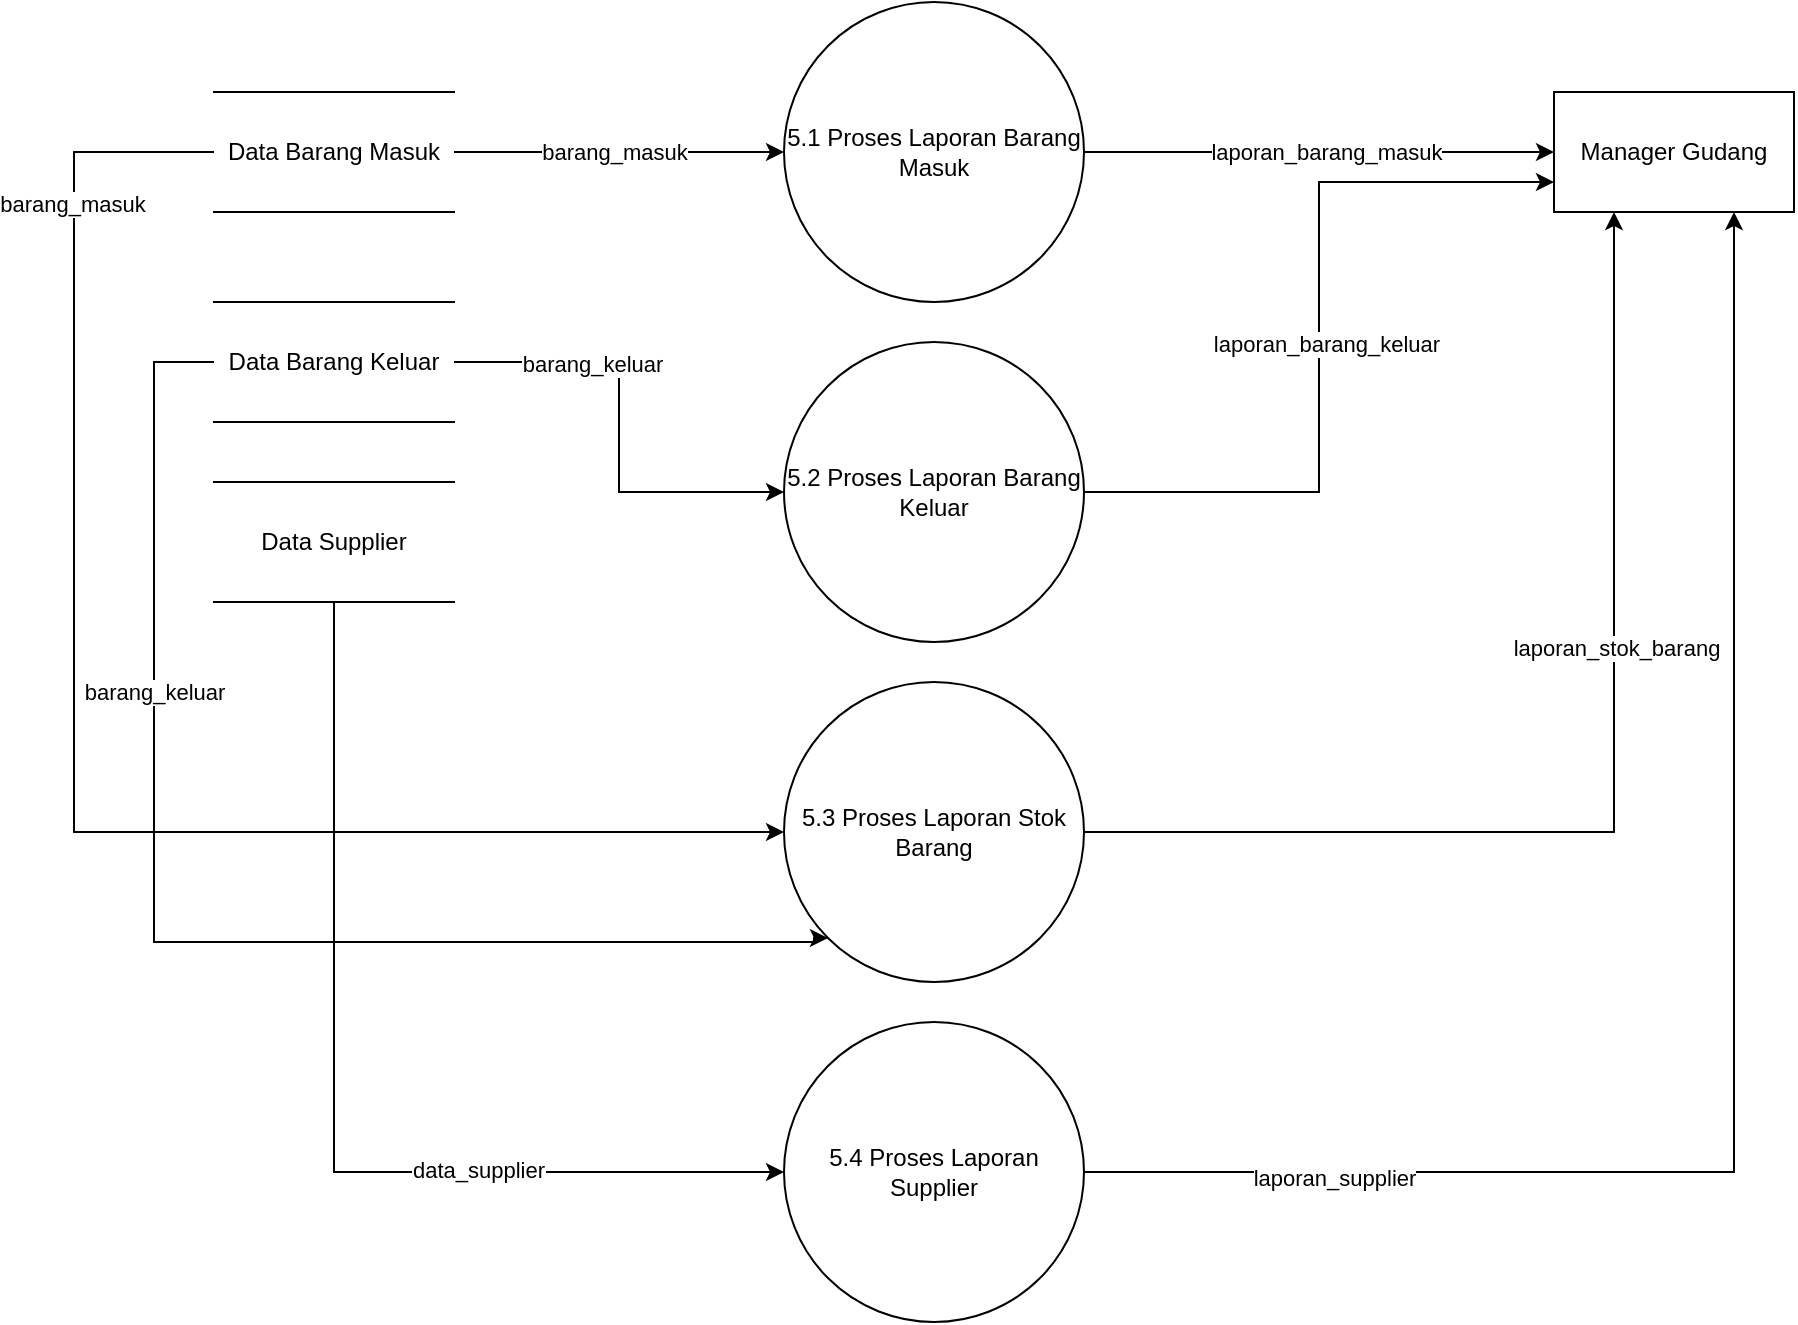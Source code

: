 <mxfile version="21.6.3" type="github">
  <diagram name="Page-1" id="Q4WIOze9odMph-b-LJnT">
    <mxGraphModel dx="1434" dy="774" grid="1" gridSize="10" guides="1" tooltips="1" connect="1" arrows="1" fold="1" page="1" pageScale="1" pageWidth="1100" pageHeight="850" math="0" shadow="0">
      <root>
        <mxCell id="0" />
        <mxCell id="1" parent="0" />
        <mxCell id="dGkEVyGCA5SKuF6fMYLg-1" style="edgeStyle=orthogonalEdgeStyle;rounded=0;orthogonalLoop=1;jettySize=auto;html=1;exitX=1;exitY=0.5;exitDx=0;exitDy=0;entryX=0;entryY=0.5;entryDx=0;entryDy=0;" edge="1" parent="1" source="dGkEVyGCA5SKuF6fMYLg-3" target="dGkEVyGCA5SKuF6fMYLg-8">
          <mxGeometry relative="1" as="geometry" />
        </mxCell>
        <mxCell id="dGkEVyGCA5SKuF6fMYLg-2" value="&lt;div&gt;barang_masuk&lt;/div&gt;" style="edgeLabel;html=1;align=center;verticalAlign=middle;resizable=0;points=[];" vertex="1" connectable="0" parent="dGkEVyGCA5SKuF6fMYLg-1">
          <mxGeometry x="0.369" y="-1" relative="1" as="geometry">
            <mxPoint x="-33" y="-1" as="offset" />
          </mxGeometry>
        </mxCell>
        <mxCell id="dGkEVyGCA5SKuF6fMYLg-21" style="edgeStyle=orthogonalEdgeStyle;rounded=0;orthogonalLoop=1;jettySize=auto;html=1;exitX=0;exitY=0.5;exitDx=0;exitDy=0;entryX=0;entryY=0.5;entryDx=0;entryDy=0;" edge="1" parent="1" source="dGkEVyGCA5SKuF6fMYLg-3" target="dGkEVyGCA5SKuF6fMYLg-17">
          <mxGeometry relative="1" as="geometry">
            <Array as="points">
              <mxPoint x="120" y="305" />
              <mxPoint x="120" y="645" />
            </Array>
          </mxGeometry>
        </mxCell>
        <mxCell id="dGkEVyGCA5SKuF6fMYLg-24" value="barang_masuk" style="edgeLabel;html=1;align=center;verticalAlign=middle;resizable=0;points=[];" vertex="1" connectable="0" parent="dGkEVyGCA5SKuF6fMYLg-21">
          <mxGeometry x="-0.75" y="-1" relative="1" as="geometry">
            <mxPoint as="offset" />
          </mxGeometry>
        </mxCell>
        <mxCell id="dGkEVyGCA5SKuF6fMYLg-3" value="Data Barang Masuk" style="shape=partialRectangle;whiteSpace=wrap;html=1;left=0;right=0;fillColor=none;" vertex="1" parent="1">
          <mxGeometry x="190" y="275" width="120" height="60" as="geometry" />
        </mxCell>
        <mxCell id="dGkEVyGCA5SKuF6fMYLg-13" style="edgeStyle=orthogonalEdgeStyle;rounded=0;orthogonalLoop=1;jettySize=auto;html=1;exitX=1;exitY=0.5;exitDx=0;exitDy=0;entryX=0;entryY=0.5;entryDx=0;entryDy=0;" edge="1" parent="1" source="dGkEVyGCA5SKuF6fMYLg-8" target="dGkEVyGCA5SKuF6fMYLg-9">
          <mxGeometry relative="1" as="geometry" />
        </mxCell>
        <mxCell id="dGkEVyGCA5SKuF6fMYLg-14" value="laporan_barang_masuk" style="edgeLabel;html=1;align=center;verticalAlign=middle;resizable=0;points=[];" vertex="1" connectable="0" parent="dGkEVyGCA5SKuF6fMYLg-13">
          <mxGeometry x="0.03" relative="1" as="geometry">
            <mxPoint as="offset" />
          </mxGeometry>
        </mxCell>
        <mxCell id="dGkEVyGCA5SKuF6fMYLg-8" value="5.1 Proses Laporan Barang Masuk" style="ellipse;whiteSpace=wrap;html=1;aspect=fixed;" vertex="1" parent="1">
          <mxGeometry x="475" y="230" width="150" height="150" as="geometry" />
        </mxCell>
        <mxCell id="dGkEVyGCA5SKuF6fMYLg-9" value="Manager Gudang" style="rounded=0;whiteSpace=wrap;html=1;" vertex="1" parent="1">
          <mxGeometry x="860" y="275" width="120" height="60" as="geometry" />
        </mxCell>
        <mxCell id="dGkEVyGCA5SKuF6fMYLg-26" style="edgeStyle=orthogonalEdgeStyle;rounded=0;orthogonalLoop=1;jettySize=auto;html=1;exitX=0.5;exitY=1;exitDx=0;exitDy=0;entryX=0;entryY=0.5;entryDx=0;entryDy=0;" edge="1" parent="1" source="dGkEVyGCA5SKuF6fMYLg-12" target="dGkEVyGCA5SKuF6fMYLg-18">
          <mxGeometry relative="1" as="geometry" />
        </mxCell>
        <mxCell id="dGkEVyGCA5SKuF6fMYLg-27" value="data_supplier" style="edgeLabel;html=1;align=center;verticalAlign=middle;resizable=0;points=[];" vertex="1" connectable="0" parent="dGkEVyGCA5SKuF6fMYLg-26">
          <mxGeometry x="0.4" y="1" relative="1" as="geometry">
            <mxPoint as="offset" />
          </mxGeometry>
        </mxCell>
        <mxCell id="dGkEVyGCA5SKuF6fMYLg-12" value="Data Supplier" style="shape=partialRectangle;whiteSpace=wrap;html=1;left=0;right=0;fillColor=none;" vertex="1" parent="1">
          <mxGeometry x="190" y="470" width="120" height="60" as="geometry" />
        </mxCell>
        <mxCell id="dGkEVyGCA5SKuF6fMYLg-20" style="edgeStyle=orthogonalEdgeStyle;rounded=0;orthogonalLoop=1;jettySize=auto;html=1;exitX=1;exitY=0.5;exitDx=0;exitDy=0;entryX=0;entryY=0.5;entryDx=0;entryDy=0;" edge="1" parent="1" source="dGkEVyGCA5SKuF6fMYLg-15" target="dGkEVyGCA5SKuF6fMYLg-16">
          <mxGeometry relative="1" as="geometry" />
        </mxCell>
        <mxCell id="dGkEVyGCA5SKuF6fMYLg-23" value="barang_keluar" style="edgeLabel;html=1;align=center;verticalAlign=middle;resizable=0;points=[];" vertex="1" connectable="0" parent="dGkEVyGCA5SKuF6fMYLg-20">
          <mxGeometry x="-0.4" y="-1" relative="1" as="geometry">
            <mxPoint as="offset" />
          </mxGeometry>
        </mxCell>
        <mxCell id="dGkEVyGCA5SKuF6fMYLg-22" style="edgeStyle=orthogonalEdgeStyle;rounded=0;orthogonalLoop=1;jettySize=auto;html=1;exitX=0;exitY=0.5;exitDx=0;exitDy=0;entryX=0;entryY=1;entryDx=0;entryDy=0;" edge="1" parent="1" source="dGkEVyGCA5SKuF6fMYLg-15" target="dGkEVyGCA5SKuF6fMYLg-17">
          <mxGeometry relative="1" as="geometry">
            <Array as="points">
              <mxPoint x="160" y="410" />
              <mxPoint x="160" y="700" />
              <mxPoint x="490" y="700" />
              <mxPoint x="490" y="698" />
            </Array>
          </mxGeometry>
        </mxCell>
        <mxCell id="dGkEVyGCA5SKuF6fMYLg-25" value="barang_keluar" style="edgeLabel;html=1;align=center;verticalAlign=middle;resizable=0;points=[];" vertex="1" connectable="0" parent="dGkEVyGCA5SKuF6fMYLg-22">
          <mxGeometry x="-0.408" relative="1" as="geometry">
            <mxPoint as="offset" />
          </mxGeometry>
        </mxCell>
        <mxCell id="dGkEVyGCA5SKuF6fMYLg-15" value="Data Barang Keluar" style="shape=partialRectangle;whiteSpace=wrap;html=1;left=0;right=0;fillColor=none;" vertex="1" parent="1">
          <mxGeometry x="190" y="380" width="120" height="60" as="geometry" />
        </mxCell>
        <mxCell id="dGkEVyGCA5SKuF6fMYLg-28" style="edgeStyle=orthogonalEdgeStyle;rounded=0;orthogonalLoop=1;jettySize=auto;html=1;exitX=1;exitY=0.5;exitDx=0;exitDy=0;entryX=0;entryY=0.75;entryDx=0;entryDy=0;" edge="1" parent="1" source="dGkEVyGCA5SKuF6fMYLg-16" target="dGkEVyGCA5SKuF6fMYLg-9">
          <mxGeometry relative="1" as="geometry" />
        </mxCell>
        <mxCell id="dGkEVyGCA5SKuF6fMYLg-29" value="laporan_barang_keluar" style="edgeLabel;html=1;align=center;verticalAlign=middle;resizable=0;points=[];" vertex="1" connectable="0" parent="dGkEVyGCA5SKuF6fMYLg-28">
          <mxGeometry x="-0.013" y="-2" relative="1" as="geometry">
            <mxPoint x="1" y="1" as="offset" />
          </mxGeometry>
        </mxCell>
        <mxCell id="dGkEVyGCA5SKuF6fMYLg-16" value="5.2 Proses Laporan Barang Keluar" style="ellipse;whiteSpace=wrap;html=1;aspect=fixed;" vertex="1" parent="1">
          <mxGeometry x="475" y="400" width="150" height="150" as="geometry" />
        </mxCell>
        <mxCell id="dGkEVyGCA5SKuF6fMYLg-17" value="5.3 Proses Laporan Stok Barang" style="ellipse;whiteSpace=wrap;html=1;aspect=fixed;" vertex="1" parent="1">
          <mxGeometry x="475" y="570" width="150" height="150" as="geometry" />
        </mxCell>
        <mxCell id="dGkEVyGCA5SKuF6fMYLg-31" style="edgeStyle=orthogonalEdgeStyle;rounded=0;orthogonalLoop=1;jettySize=auto;html=1;exitX=1;exitY=0.5;exitDx=0;exitDy=0;entryX=0.75;entryY=1;entryDx=0;entryDy=0;" edge="1" parent="1" source="dGkEVyGCA5SKuF6fMYLg-18" target="dGkEVyGCA5SKuF6fMYLg-9">
          <mxGeometry relative="1" as="geometry" />
        </mxCell>
        <mxCell id="dGkEVyGCA5SKuF6fMYLg-32" value="laporan_supplier" style="edgeLabel;html=1;align=center;verticalAlign=middle;resizable=0;points=[];" vertex="1" connectable="0" parent="dGkEVyGCA5SKuF6fMYLg-31">
          <mxGeometry x="-0.69" y="-3" relative="1" as="geometry">
            <mxPoint as="offset" />
          </mxGeometry>
        </mxCell>
        <mxCell id="dGkEVyGCA5SKuF6fMYLg-18" value="5.4 Proses Laporan Supplier" style="ellipse;whiteSpace=wrap;html=1;aspect=fixed;" vertex="1" parent="1">
          <mxGeometry x="475" y="740" width="150" height="150" as="geometry" />
        </mxCell>
        <mxCell id="dGkEVyGCA5SKuF6fMYLg-37" style="edgeStyle=orthogonalEdgeStyle;rounded=0;orthogonalLoop=1;jettySize=auto;html=1;exitX=1;exitY=0.5;exitDx=0;exitDy=0;entryX=0.25;entryY=1;entryDx=0;entryDy=0;" edge="1" parent="1" source="dGkEVyGCA5SKuF6fMYLg-17" target="dGkEVyGCA5SKuF6fMYLg-9">
          <mxGeometry relative="1" as="geometry">
            <mxPoint x="870" y="645" as="sourcePoint" />
          </mxGeometry>
        </mxCell>
        <mxCell id="dGkEVyGCA5SKuF6fMYLg-38" value="laporan_stok_barang" style="edgeLabel;html=1;align=center;verticalAlign=middle;resizable=0;points=[];" vertex="1" connectable="0" parent="dGkEVyGCA5SKuF6fMYLg-37">
          <mxGeometry x="0.242" y="-1" relative="1" as="geometry">
            <mxPoint as="offset" />
          </mxGeometry>
        </mxCell>
      </root>
    </mxGraphModel>
  </diagram>
</mxfile>

